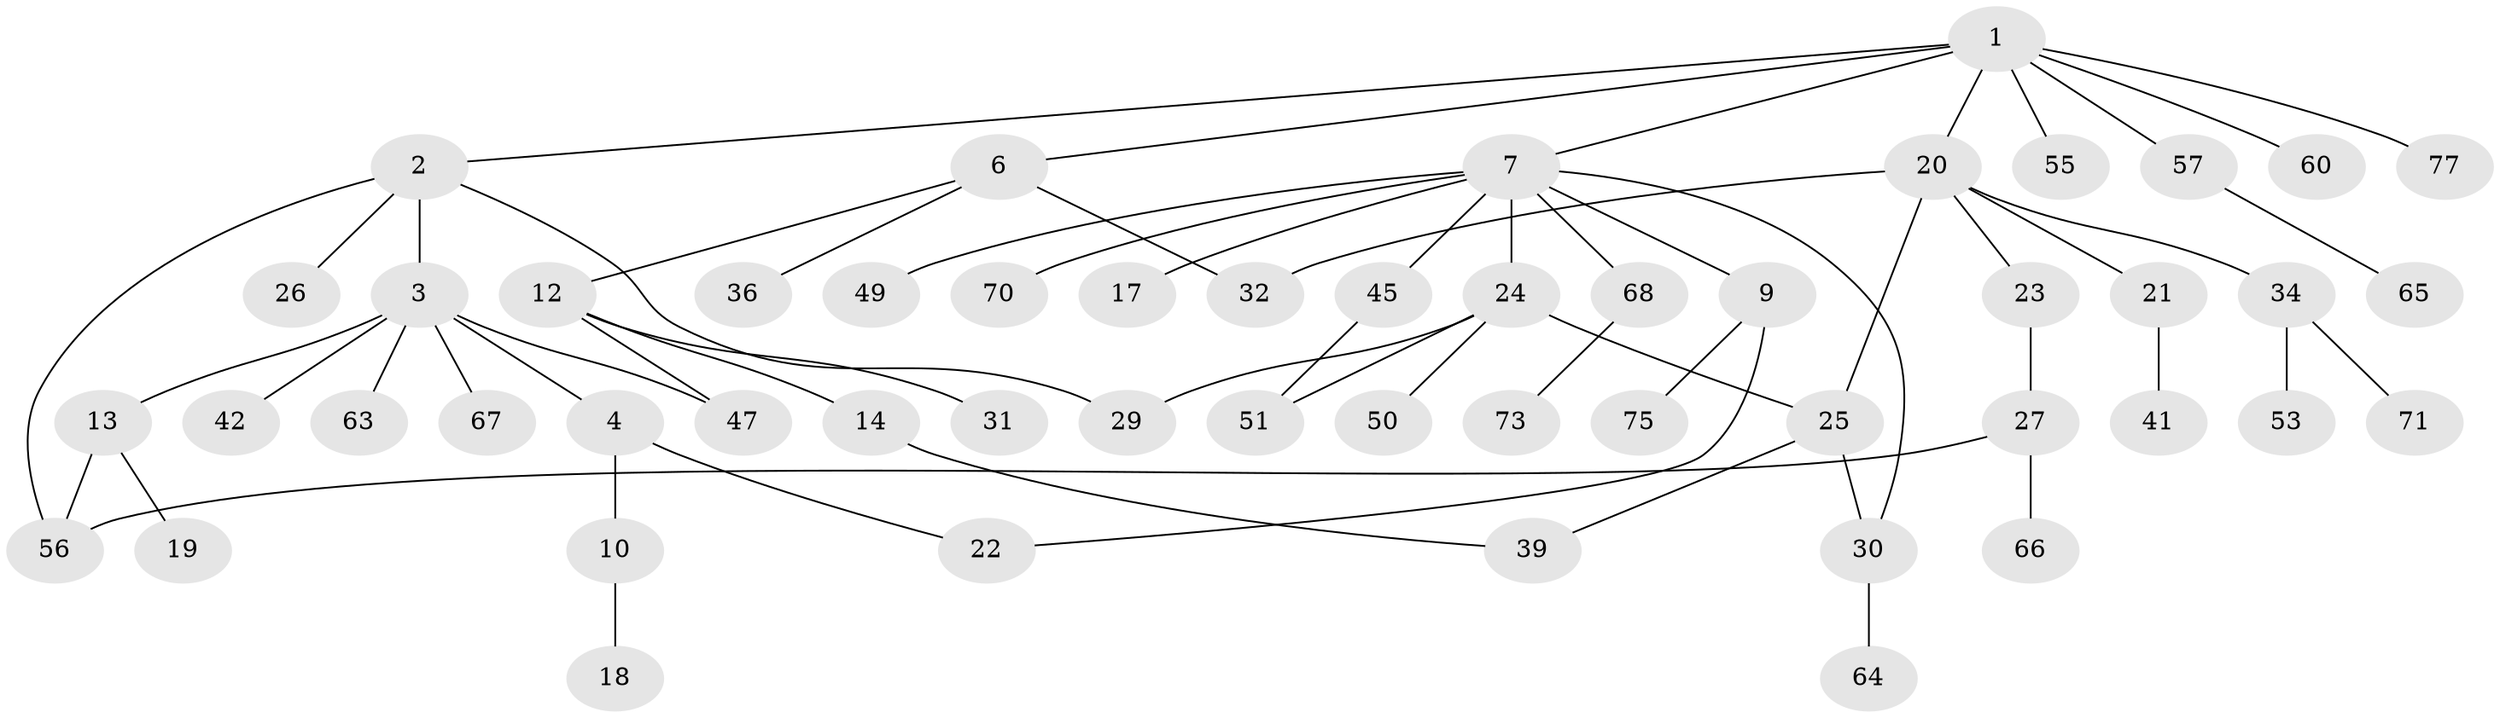 // original degree distribution, {7: 0.012987012987012988, 6: 0.03896103896103896, 5: 0.05194805194805195, 3: 0.15584415584415584, 1: 0.42857142857142855, 4: 0.06493506493506493, 2: 0.24675324675324675}
// Generated by graph-tools (version 1.1) at 2025/41/03/06/25 10:41:28]
// undirected, 52 vertices, 61 edges
graph export_dot {
graph [start="1"]
  node [color=gray90,style=filled];
  1 [super="+54"];
  2 [super="+5"];
  3 [super="+11"];
  4;
  6 [super="+16"];
  7 [super="+8"];
  9 [super="+15"];
  10 [super="+48"];
  12 [super="+52"];
  13 [super="+37"];
  14;
  17;
  18;
  19;
  20;
  21 [super="+43"];
  22 [super="+40"];
  23 [super="+35"];
  24 [super="+38"];
  25 [super="+28"];
  26;
  27 [super="+33"];
  29;
  30 [super="+59"];
  31 [super="+44"];
  32 [super="+46"];
  34 [super="+58"];
  36;
  39;
  41;
  42;
  45;
  47;
  49 [super="+61"];
  50;
  51 [super="+76"];
  53;
  55;
  56 [super="+62"];
  57 [super="+72"];
  60;
  63;
  64;
  65 [super="+69"];
  66;
  67;
  68 [super="+74"];
  70;
  71;
  73;
  75;
  77;
  1 -- 2;
  1 -- 6;
  1 -- 7;
  1 -- 20;
  1 -- 55;
  1 -- 77;
  1 -- 60;
  1 -- 57;
  2 -- 3;
  2 -- 26;
  2 -- 29;
  2 -- 56;
  3 -- 4;
  3 -- 13;
  3 -- 63;
  3 -- 67;
  3 -- 42;
  3 -- 47;
  4 -- 10;
  4 -- 22;
  6 -- 12;
  6 -- 32;
  6 -- 36;
  7 -- 17;
  7 -- 49;
  7 -- 68;
  7 -- 70;
  7 -- 24;
  7 -- 9;
  7 -- 45;
  7 -- 30;
  9 -- 75;
  9 -- 22;
  10 -- 18;
  12 -- 14;
  12 -- 31;
  12 -- 47;
  13 -- 19;
  13 -- 56;
  14 -- 39;
  20 -- 21;
  20 -- 23;
  20 -- 25;
  20 -- 34;
  20 -- 32;
  21 -- 41;
  23 -- 27;
  24 -- 51;
  24 -- 25;
  24 -- 50;
  24 -- 29;
  25 -- 30;
  25 -- 39;
  27 -- 66;
  27 -- 56;
  30 -- 64;
  34 -- 53;
  34 -- 71;
  45 -- 51;
  57 -- 65;
  68 -- 73;
}
